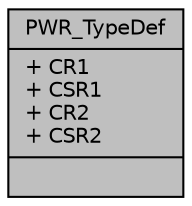 digraph "PWR_TypeDef"
{
  edge [fontname="Helvetica",fontsize="10",labelfontname="Helvetica",labelfontsize="10"];
  node [fontname="Helvetica",fontsize="10",shape=record];
  Node1 [label="{PWR_TypeDef\n|+ CR1\l+ CSR1\l+ CR2\l+ CSR2\l|}",height=0.2,width=0.4,color="black", fillcolor="grey75", style="filled", fontcolor="black"];
}
